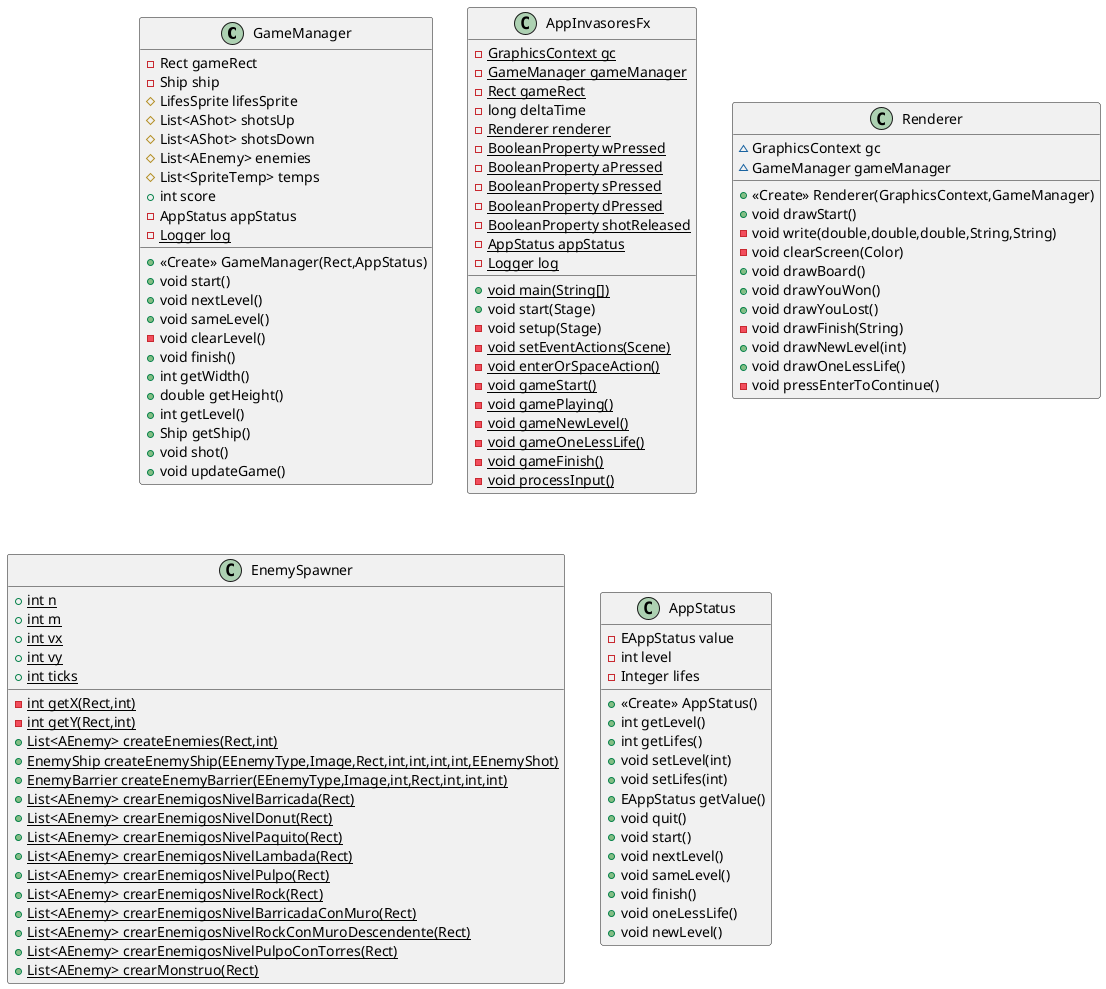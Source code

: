 @startuml
class GameManager {
- Rect gameRect
- Ship ship
# LifesSprite lifesSprite
# List<AShot> shotsUp
# List<AShot> shotsDown
# List<AEnemy> enemies
# List<SpriteTemp> temps
+ int score
- AppStatus appStatus
- {static} Logger log
+ <<Create>> GameManager(Rect,AppStatus)
+ void start()
+ void nextLevel()
+ void sameLevel()
- void clearLevel()
+ void finish()
+ int getWidth()
+ double getHeight()
+ int getLevel()
+ Ship getShip()
+ void shot()
+ void updateGame()
}
class AppInvasoresFx {
- {static} GraphicsContext gc
- {static} GameManager gameManager
- {static} Rect gameRect
- long deltaTime
- {static} Renderer renderer
- {static} BooleanProperty wPressed
- {static} BooleanProperty aPressed
- {static} BooleanProperty sPressed
- {static} BooleanProperty dPressed
- {static} BooleanProperty shotReleased
- {static} AppStatus appStatus
- {static} Logger log
+ {static} void main(String[])
+ void start(Stage)
- void setup(Stage)
- {static} void setEventActions(Scene)
- {static} void enterOrSpaceAction()
- {static} void gameStart()
- {static} void gamePlaying()
- {static} void gameNewLevel()
- {static} void gameOneLessLife()
- {static} void gameFinish()
- {static} void processInput()
}
class Renderer {
~ GraphicsContext gc
~ GameManager gameManager
+ <<Create>> Renderer(GraphicsContext,GameManager)
+ void drawStart()
- void write(double,double,double,String,String)
- void clearScreen(Color)
+ void drawBoard()
+ void drawYouWon()
+ void drawYouLost()
- void drawFinish(String)
+ void drawNewLevel(int)
+ void drawOneLessLife()
- void pressEnterToContinue()
}
class EnemySpawner {
+ {static} int n
+ {static} int m
+ {static} int vx
+ {static} int vy
+ {static} int ticks
- {static} int getX(Rect,int)
- {static} int getY(Rect,int)
+ {static} List<AEnemy> createEnemies(Rect,int)
+ {static} EnemyShip createEnemyShip(EEnemyType,Image,Rect,int,int,int,int,EEnemyShot)
+ {static} EnemyBarrier createEnemyBarrier(EEnemyType,Image,int,Rect,int,int,int)
+ {static} List<AEnemy> crearEnemigosNivelBarricada(Rect)
+ {static} List<AEnemy> crearEnemigosNivelDonut(Rect)
+ {static} List<AEnemy> crearEnemigosNivelPaquito(Rect)
+ {static} List<AEnemy> crearEnemigosNivelLambada(Rect)
+ {static} List<AEnemy> crearEnemigosNivelPulpo(Rect)
+ {static} List<AEnemy> crearEnemigosNivelRock(Rect)
+ {static} List<AEnemy> crearEnemigosNivelBarricadaConMuro(Rect)
+ {static} List<AEnemy> crearEnemigosNivelRockConMuroDescendente(Rect)
+ {static} List<AEnemy> crearEnemigosNivelPulpoConTorres(Rect)
+ {static} List<AEnemy> crearMonstruo(Rect)
}
class AppStatus {
- EAppStatus value
- int level
- Integer lifes
+ <<Create>> AppStatus()
+ int getLevel()
+ int getLifes()
+ void setLevel(int)
+ void setLifes(int)
+ EAppStatus getValue()
+ void quit()
+ void start()
+ void nextLevel()
+ void sameLevel()
+ void finish()
+ void oneLessLife()
+ void newLevel()
}


@enduml